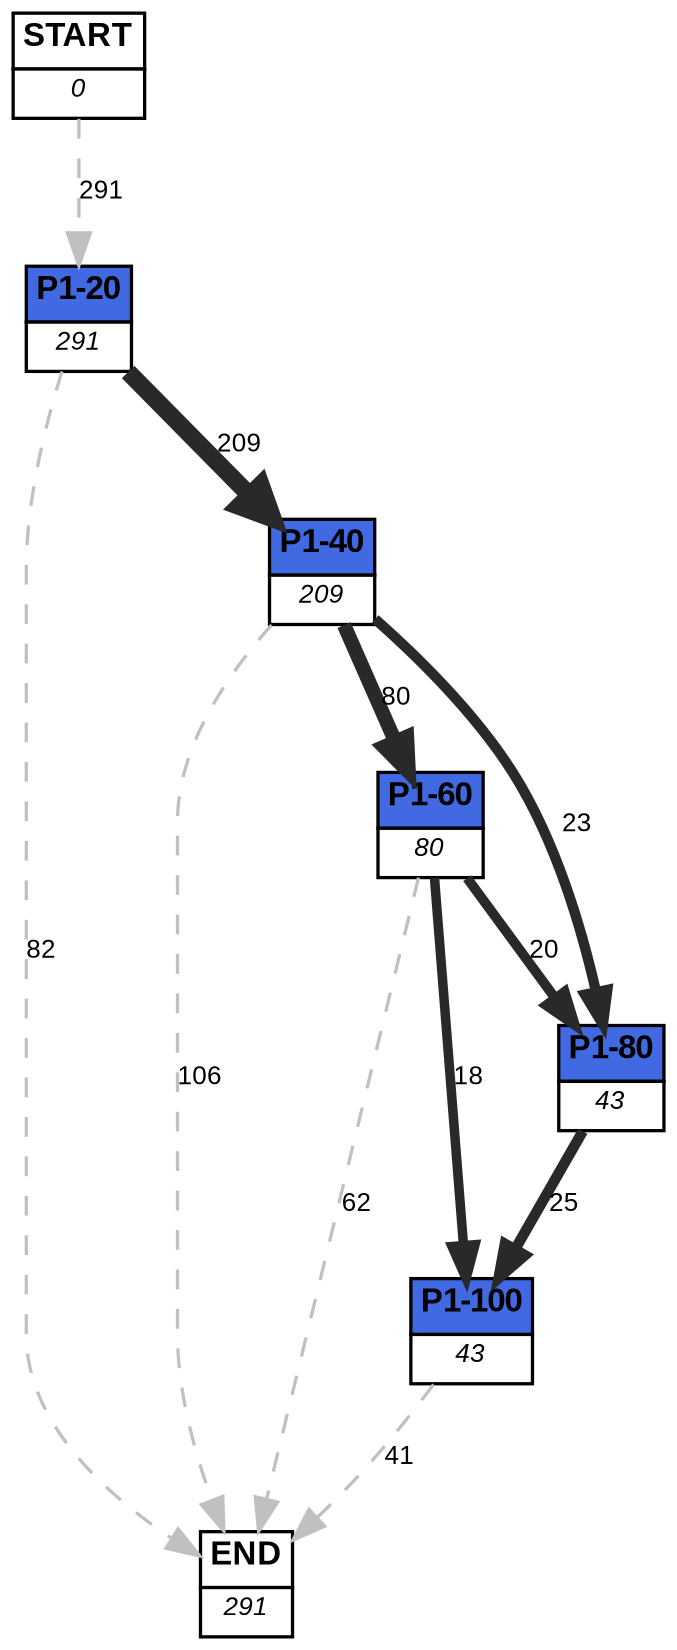 digraph graphname {
	dpi = 150
	size="16,11!";
	margin = 0;
"P1-20" [shape=plain, label=<<table border="0" cellborder="1" cellspacing="0"><tr><td bgcolor="royalblue"><FONT face="Arial" POINT-SIZE="10"><b>P1-20</b></FONT></td></tr><tr><td bgcolor="white"><FONT face="Arial" POINT-SIZE="8"><i>291</i></FONT></td></tr></table>>]
"P1-40" [shape=plain, label=<<table border="0" cellborder="1" cellspacing="0"><tr><td bgcolor="royalblue"><FONT face="Arial" POINT-SIZE="10"><b>P1-40</b></FONT></td></tr><tr><td bgcolor="white"><FONT face="Arial" POINT-SIZE="8"><i>209</i></FONT></td></tr></table>>]
"P1-60" [shape=plain, label=<<table border="0" cellborder="1" cellspacing="0"><tr><td bgcolor="royalblue"><FONT face="Arial" POINT-SIZE="10"><b>P1-60</b></FONT></td></tr><tr><td bgcolor="white"><FONT face="Arial" POINT-SIZE="8"><i>80</i></FONT></td></tr></table>>]
"P1-80" [shape=plain, label=<<table border="0" cellborder="1" cellspacing="0"><tr><td bgcolor="royalblue"><FONT face="Arial" POINT-SIZE="10"><b>P1-80</b></FONT></td></tr><tr><td bgcolor="white"><FONT face="Arial" POINT-SIZE="8"><i>43</i></FONT></td></tr></table>>]
"P1-100" [shape=plain, label=<<table border="0" cellborder="1" cellspacing="0"><tr><td bgcolor="royalblue"><FONT face="Arial" POINT-SIZE="10"><b>P1-100</b></FONT></td></tr><tr><td bgcolor="white"><FONT face="Arial" POINT-SIZE="8"><i>43</i></FONT></td></tr></table>>]
"START" [shape=plain, label=<<table border="0" cellborder="1" cellspacing="0"><tr><td bgcolor="white"><FONT face="Arial" POINT-SIZE="10"><b>START</b></FONT></td></tr><tr><td bgcolor="white"><FONT face="Arial" POINT-SIZE="8"><i>0</i></FONT></td></tr></table>>]
"END" [shape=plain, label=<<table border="0" cellborder="1" cellspacing="0"><tr><td bgcolor="white"><FONT face="Arial" POINT-SIZE="10"><b>END</b></FONT></td></tr><tr><td bgcolor="white"><FONT face="Arial" POINT-SIZE="8"><i>291</i></FONT></td></tr></table>>]
"P1-20" -> "P1-40" [ color=grey16 penwidth = "5.342334251964811"label ="209" labelfloat=false fontname="Arial" fontsize=8]
"P1-20" -> "END" [ style = dashed color=grey label ="82" labelfloat=false fontname="Arial" fontsize=8]
"P1-40" -> "P1-60" [ color=grey16 penwidth = "4.382026634673881"label ="80" labelfloat=false fontname="Arial" fontsize=8]
"P1-40" -> "P1-80" [ color=grey16 penwidth = "3.1354942159291497"label ="23" labelfloat=false fontname="Arial" fontsize=8]
"P1-40" -> "END" [ style = dashed color=grey label ="106" labelfloat=false fontname="Arial" fontsize=8]
"P1-60" -> "P1-80" [ color=grey16 penwidth = "2.995732273553991"label ="20" labelfloat=false fontname="Arial" fontsize=8]
"P1-60" -> "P1-100" [ color=grey16 penwidth = "2.8903717578961645"label ="18" labelfloat=false fontname="Arial" fontsize=8]
"P1-60" -> "END" [ style = dashed color=grey label ="62" labelfloat=false fontname="Arial" fontsize=8]
"P1-80" -> "P1-100" [ color=grey16 penwidth = "3.2188758248682006"label ="25" labelfloat=false fontname="Arial" fontsize=8]
"P1-100" -> "END" [ style = dashed color=grey label ="41" labelfloat=false fontname="Arial" fontsize=8]
"START" -> "P1-20" [ style = dashed color=grey label ="291" labelfloat=false fontname="Arial" fontsize=8]
}